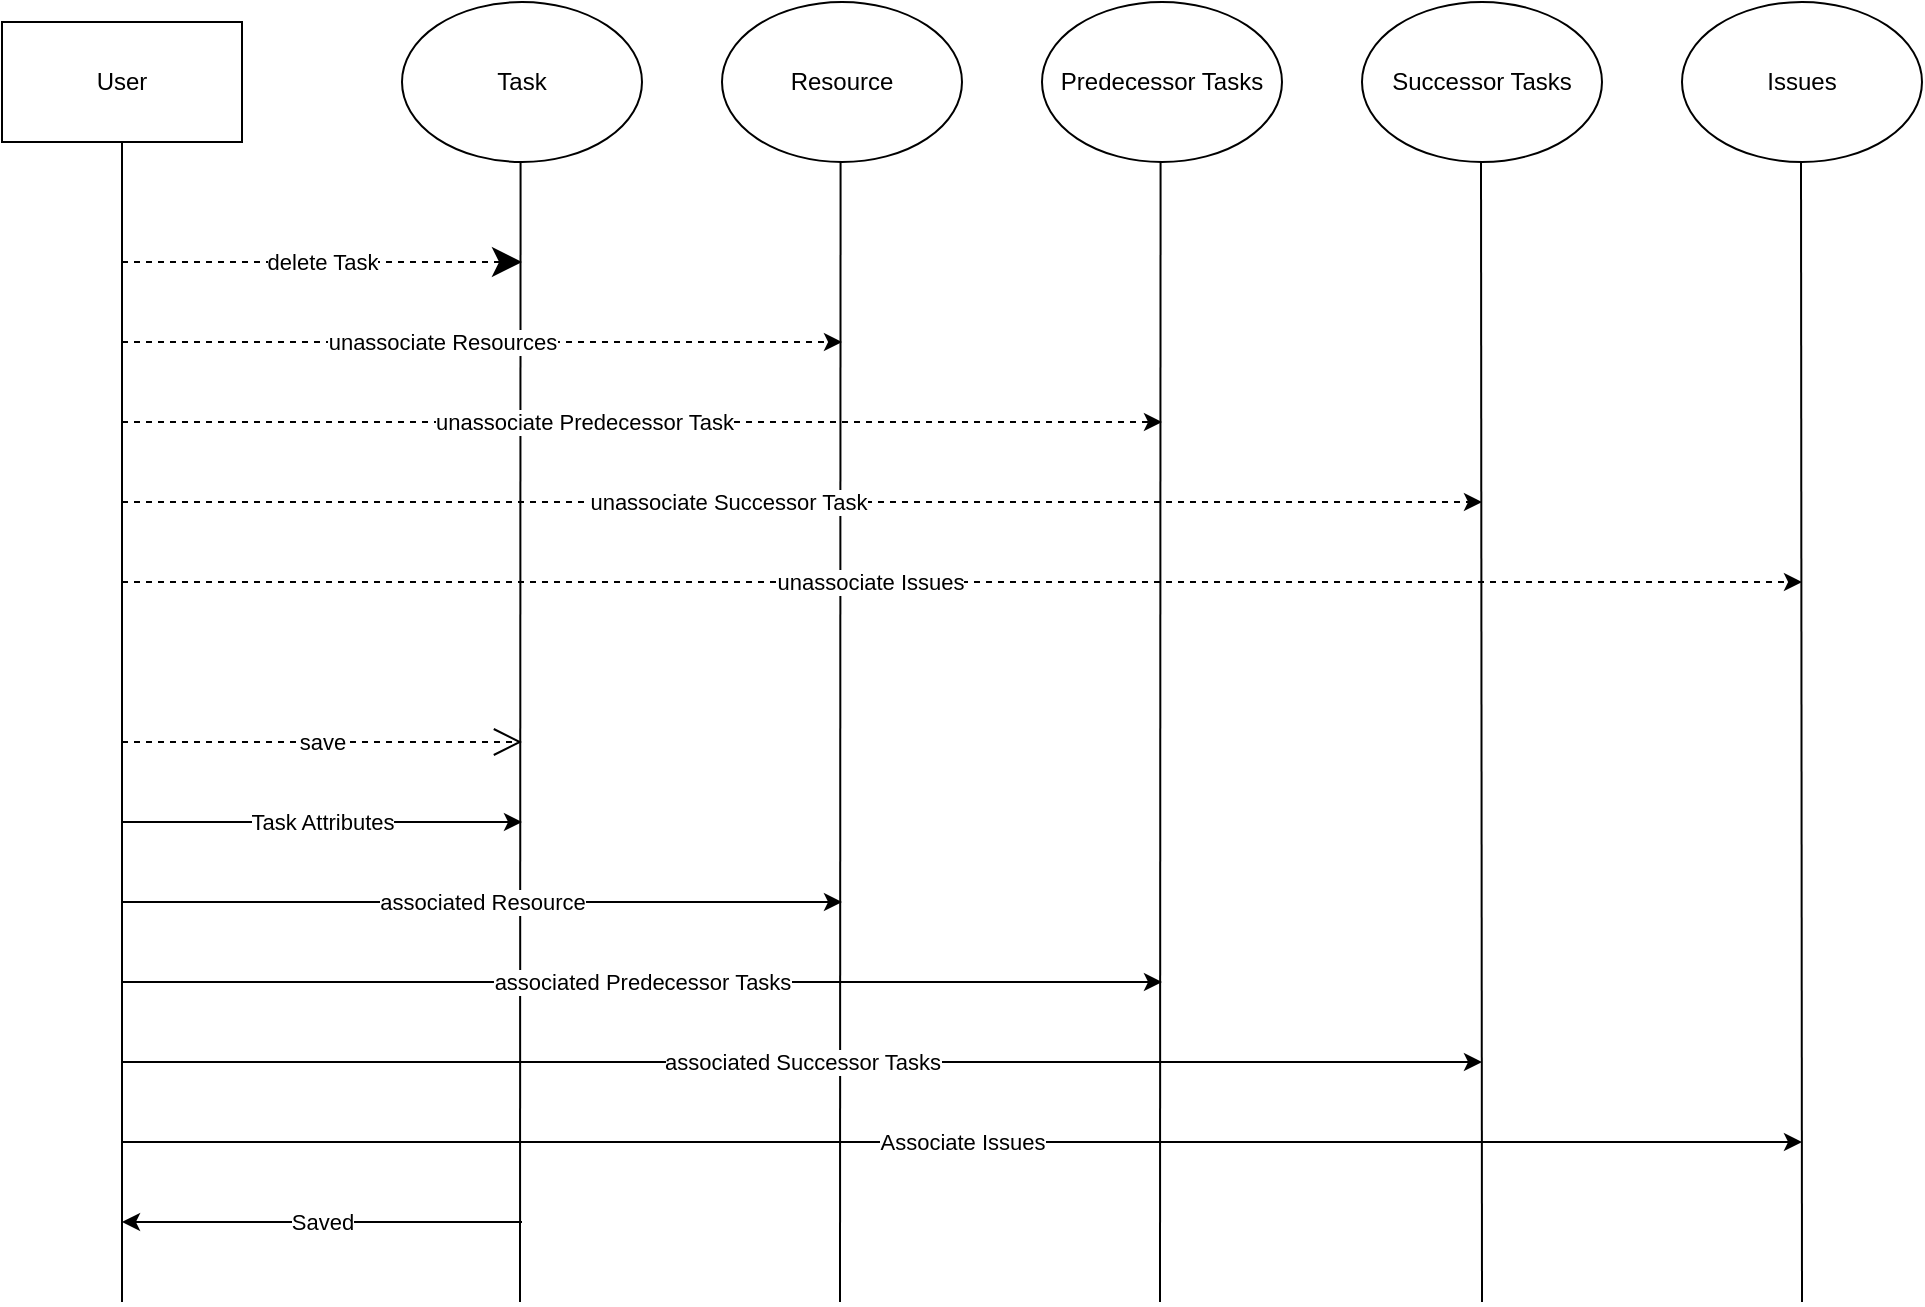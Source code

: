 <mxfile version="13.0.3" type="github">
  <diagram id="fuKhKUKI9TPdpv6UsRDI" name="Page-1">
    <mxGraphModel dx="1662" dy="794" grid="1" gridSize="10" guides="1" tooltips="1" connect="1" arrows="1" fold="1" page="1" pageScale="1" pageWidth="850" pageHeight="1100" math="0" shadow="0">
      <root>
        <mxCell id="0" />
        <mxCell id="1" parent="0" />
        <mxCell id="qZje0iIkWgZtfKszHh38-1" value="User" style="rounded=0;whiteSpace=wrap;html=1;" parent="1" vertex="1">
          <mxGeometry x="80" y="80" width="120" height="60" as="geometry" />
        </mxCell>
        <mxCell id="qZje0iIkWgZtfKszHh38-2" value="" style="endArrow=none;html=1;entryX=0.5;entryY=1;entryDx=0;entryDy=0;" parent="1" target="qZje0iIkWgZtfKszHh38-1" edge="1">
          <mxGeometry width="50" height="50" relative="1" as="geometry">
            <mxPoint x="140" y="720" as="sourcePoint" />
            <mxPoint x="170" y="350" as="targetPoint" />
          </mxGeometry>
        </mxCell>
        <mxCell id="qZje0iIkWgZtfKszHh38-3" value="Task" style="ellipse;whiteSpace=wrap;html=1;" parent="1" vertex="1">
          <mxGeometry x="280" y="70" width="120" height="80" as="geometry" />
        </mxCell>
        <mxCell id="qZje0iIkWgZtfKszHh38-4" value="Resource" style="ellipse;whiteSpace=wrap;html=1;" parent="1" vertex="1">
          <mxGeometry x="440" y="70" width="120" height="80" as="geometry" />
        </mxCell>
        <mxCell id="qZje0iIkWgZtfKszHh38-5" value="Predecessor Tasks" style="ellipse;whiteSpace=wrap;html=1;" parent="1" vertex="1">
          <mxGeometry x="600" y="70" width="120" height="80" as="geometry" />
        </mxCell>
        <mxCell id="qZje0iIkWgZtfKszHh38-6" value="" style="endArrow=none;html=1;entryX=0.5;entryY=1;entryDx=0;entryDy=0;" parent="1" edge="1">
          <mxGeometry width="50" height="50" relative="1" as="geometry">
            <mxPoint x="339" y="720" as="sourcePoint" />
            <mxPoint x="339.29" y="150" as="targetPoint" />
          </mxGeometry>
        </mxCell>
        <mxCell id="qZje0iIkWgZtfKszHh38-7" value="" style="endArrow=none;html=1;entryX=0.5;entryY=1;entryDx=0;entryDy=0;" parent="1" edge="1">
          <mxGeometry width="50" height="50" relative="1" as="geometry">
            <mxPoint x="499" y="720" as="sourcePoint" />
            <mxPoint x="499.29" y="150" as="targetPoint" />
          </mxGeometry>
        </mxCell>
        <mxCell id="qZje0iIkWgZtfKszHh38-8" value="" style="endArrow=none;html=1;entryX=0.5;entryY=1;entryDx=0;entryDy=0;" parent="1" edge="1">
          <mxGeometry width="50" height="50" relative="1" as="geometry">
            <mxPoint x="659" y="720" as="sourcePoint" />
            <mxPoint x="659.29" y="150" as="targetPoint" />
          </mxGeometry>
        </mxCell>
        <mxCell id="qZje0iIkWgZtfKszHh38-16" value="Successor Tasks" style="ellipse;whiteSpace=wrap;html=1;" parent="1" vertex="1">
          <mxGeometry x="760" y="70" width="120" height="80" as="geometry" />
        </mxCell>
        <mxCell id="qZje0iIkWgZtfKszHh38-17" value="Issues" style="ellipse;whiteSpace=wrap;html=1;" parent="1" vertex="1">
          <mxGeometry x="920" y="70" width="120" height="80" as="geometry" />
        </mxCell>
        <mxCell id="uHhbq6WGqlBZ4b7MEo-g-1" value="" style="endArrow=none;html=1;entryX=0.5;entryY=1;entryDx=0;entryDy=0;" parent="1" edge="1">
          <mxGeometry width="50" height="50" relative="1" as="geometry">
            <mxPoint x="820" y="720" as="sourcePoint" />
            <mxPoint x="819.5" y="150" as="targetPoint" />
          </mxGeometry>
        </mxCell>
        <mxCell id="uHhbq6WGqlBZ4b7MEo-g-2" value="" style="endArrow=none;html=1;entryX=0.5;entryY=1;entryDx=0;entryDy=0;" parent="1" edge="1">
          <mxGeometry width="50" height="50" relative="1" as="geometry">
            <mxPoint x="980" y="720" as="sourcePoint" />
            <mxPoint x="979.5" y="150" as="targetPoint" />
          </mxGeometry>
        </mxCell>
        <mxCell id="uHhbq6WGqlBZ4b7MEo-g-4" value="delete Task" style="endArrow=classic;endSize=12;dashed=1;html=1;" parent="1" edge="1">
          <mxGeometry width="160" relative="1" as="geometry">
            <mxPoint x="140" y="200" as="sourcePoint" />
            <mxPoint x="340" y="200" as="targetPoint" />
          </mxGeometry>
        </mxCell>
        <mxCell id="uHhbq6WGqlBZ4b7MEo-g-6" value="unassociate Resources" style="endArrow=classic;html=1;dashed=1;" parent="1" edge="1">
          <mxGeometry x="-0.111" width="50" height="50" relative="1" as="geometry">
            <mxPoint x="140" y="240" as="sourcePoint" />
            <mxPoint x="500" y="240" as="targetPoint" />
            <mxPoint as="offset" />
          </mxGeometry>
        </mxCell>
        <mxCell id="uHhbq6WGqlBZ4b7MEo-g-8" value="unassociate Predecessor Task" style="endArrow=classic;html=1;dashed=1;" parent="1" edge="1">
          <mxGeometry x="-0.111" width="50" height="50" relative="1" as="geometry">
            <mxPoint x="140" y="280" as="sourcePoint" />
            <mxPoint x="660" y="280" as="targetPoint" />
            <mxPoint as="offset" />
          </mxGeometry>
        </mxCell>
        <mxCell id="uHhbq6WGqlBZ4b7MEo-g-9" value="unassociate Successor Task" style="endArrow=classic;html=1;dashed=1;" parent="1" edge="1">
          <mxGeometry x="-0.111" width="50" height="50" relative="1" as="geometry">
            <mxPoint x="140" y="320" as="sourcePoint" />
            <mxPoint x="820" y="320" as="targetPoint" />
            <mxPoint as="offset" />
          </mxGeometry>
        </mxCell>
        <mxCell id="uHhbq6WGqlBZ4b7MEo-g-10" value="unassociate Issues" style="endArrow=classic;dashed=1;html=1;" parent="1" edge="1">
          <mxGeometry x="-0.111" width="50" height="50" relative="1" as="geometry">
            <mxPoint x="140" y="360" as="sourcePoint" />
            <mxPoint x="980" y="360" as="targetPoint" />
            <mxPoint as="offset" />
          </mxGeometry>
        </mxCell>
        <mxCell id="uHhbq6WGqlBZ4b7MEo-g-11" value="save" style="endArrow=open;endSize=12;dashed=1;html=1;" parent="1" edge="1">
          <mxGeometry width="160" relative="1" as="geometry">
            <mxPoint x="140" y="440" as="sourcePoint" />
            <mxPoint x="340" y="440" as="targetPoint" />
            <Array as="points">
              <mxPoint x="240" y="440" />
            </Array>
          </mxGeometry>
        </mxCell>
        <mxCell id="uHhbq6WGqlBZ4b7MEo-g-12" value="Task Attributes" style="endArrow=classic;html=1;" parent="1" edge="1">
          <mxGeometry width="50" height="50" relative="1" as="geometry">
            <mxPoint x="140" y="480" as="sourcePoint" />
            <mxPoint x="340" y="480" as="targetPoint" />
            <mxPoint as="offset" />
          </mxGeometry>
        </mxCell>
        <mxCell id="uHhbq6WGqlBZ4b7MEo-g-13" value="associated Resource" style="endArrow=classic;html=1;" parent="1" edge="1">
          <mxGeometry width="50" height="50" relative="1" as="geometry">
            <mxPoint x="140" y="520" as="sourcePoint" />
            <mxPoint x="500" y="520" as="targetPoint" />
            <mxPoint as="offset" />
          </mxGeometry>
        </mxCell>
        <mxCell id="uHhbq6WGqlBZ4b7MEo-g-14" value="associated Predecessor Tasks" style="endArrow=classic;html=1;" parent="1" edge="1">
          <mxGeometry width="50" height="50" relative="1" as="geometry">
            <mxPoint x="140" y="560" as="sourcePoint" />
            <mxPoint x="660" y="560" as="targetPoint" />
            <mxPoint as="offset" />
          </mxGeometry>
        </mxCell>
        <mxCell id="uHhbq6WGqlBZ4b7MEo-g-15" value="associated Successor Tasks" style="endArrow=classic;html=1;" parent="1" edge="1">
          <mxGeometry width="50" height="50" relative="1" as="geometry">
            <mxPoint x="140" y="600" as="sourcePoint" />
            <mxPoint x="820" y="600" as="targetPoint" />
            <mxPoint as="offset" />
          </mxGeometry>
        </mxCell>
        <mxCell id="uHhbq6WGqlBZ4b7MEo-g-16" value="Associate Issues" style="endArrow=classic;html=1;" parent="1" edge="1">
          <mxGeometry width="50" height="50" relative="1" as="geometry">
            <mxPoint x="140" y="640" as="sourcePoint" />
            <mxPoint x="980" y="640" as="targetPoint" />
            <mxPoint as="offset" />
          </mxGeometry>
        </mxCell>
        <mxCell id="uHhbq6WGqlBZ4b7MEo-g-17" value="Saved" style="endArrow=classic;html=1;" parent="1" edge="1">
          <mxGeometry width="50" height="50" relative="1" as="geometry">
            <mxPoint x="340" y="680" as="sourcePoint" />
            <mxPoint x="140" y="680" as="targetPoint" />
            <mxPoint as="offset" />
          </mxGeometry>
        </mxCell>
      </root>
    </mxGraphModel>
  </diagram>
</mxfile>
